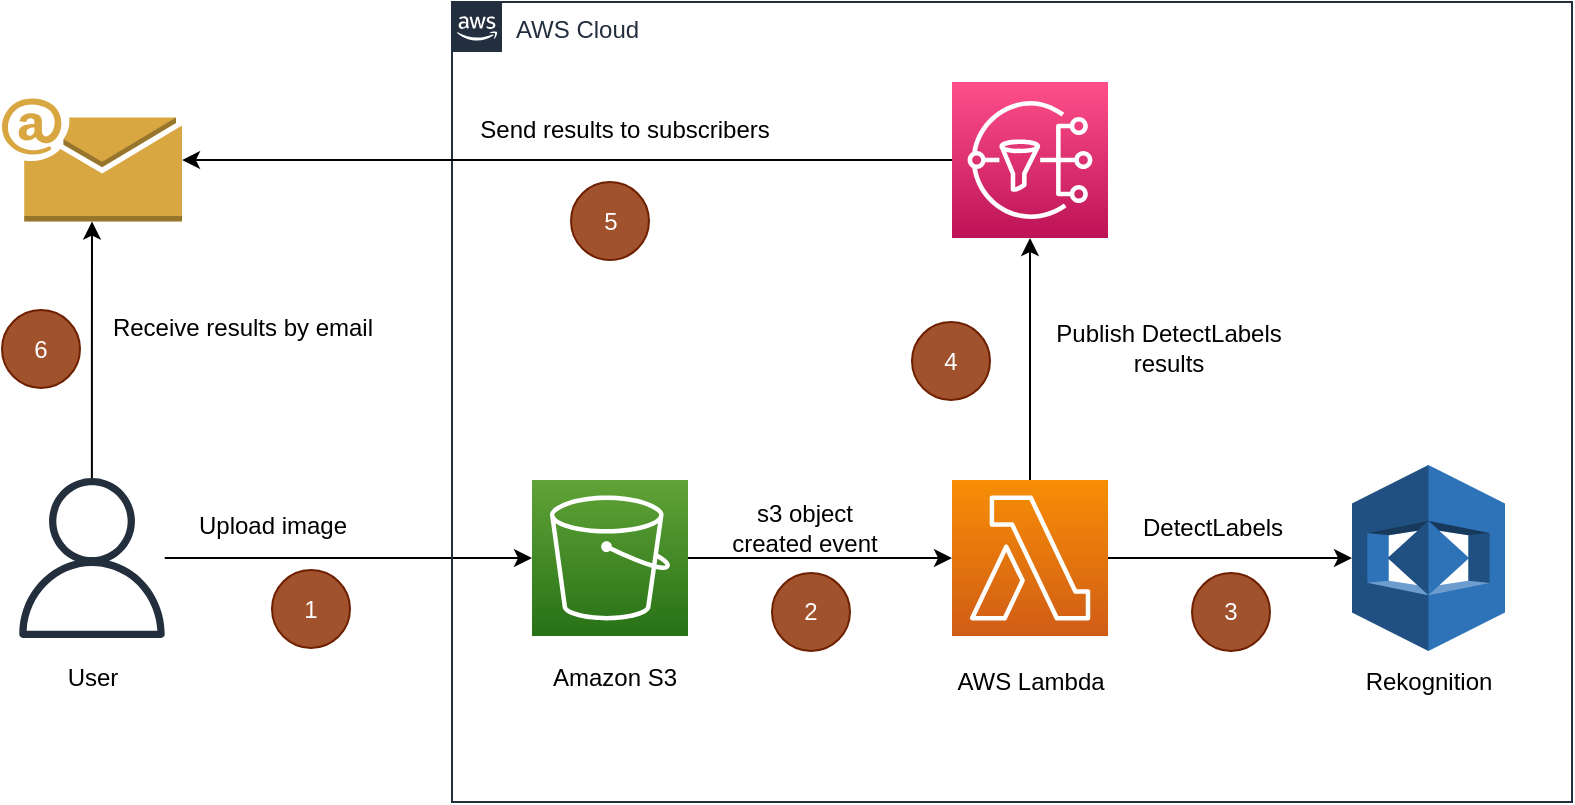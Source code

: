 <mxfile version="21.2.8" type="device">
  <diagram name="Page-1" id="Al5wAapHEoJ9mFh7ojYQ">
    <mxGraphModel dx="1098" dy="828" grid="1" gridSize="10" guides="1" tooltips="1" connect="1" arrows="1" fold="1" page="1" pageScale="1" pageWidth="827" pageHeight="1169" math="0" shadow="0">
      <root>
        <mxCell id="0" />
        <mxCell id="1" parent="0" />
        <mxCell id="_oVkWMi1TpzWu_-3pJtZ-10" style="edgeStyle=orthogonalEdgeStyle;rounded=0;orthogonalLoop=1;jettySize=auto;html=1;entryX=0;entryY=0.5;entryDx=0;entryDy=0;entryPerimeter=0;" edge="1" parent="1" source="_oVkWMi1TpzWu_-3pJtZ-1" target="_oVkWMi1TpzWu_-3pJtZ-4">
          <mxGeometry relative="1" as="geometry" />
        </mxCell>
        <mxCell id="_oVkWMi1TpzWu_-3pJtZ-24" style="edgeStyle=orthogonalEdgeStyle;rounded=0;orthogonalLoop=1;jettySize=auto;html=1;" edge="1" parent="1" source="_oVkWMi1TpzWu_-3pJtZ-1" target="_oVkWMi1TpzWu_-3pJtZ-8">
          <mxGeometry relative="1" as="geometry" />
        </mxCell>
        <mxCell id="_oVkWMi1TpzWu_-3pJtZ-1" value="" style="sketch=0;outlineConnect=0;fontColor=#232F3E;gradientColor=none;fillColor=#232F3D;strokeColor=none;dashed=0;verticalLabelPosition=bottom;verticalAlign=top;align=center;html=1;fontSize=12;fontStyle=0;aspect=fixed;pointerEvents=1;shape=mxgraph.aws4.user;" vertex="1" parent="1">
          <mxGeometry x="20" y="438" width="80" height="80" as="geometry" />
        </mxCell>
        <mxCell id="_oVkWMi1TpzWu_-3pJtZ-3" value="AWS Cloud" style="points=[[0,0],[0.25,0],[0.5,0],[0.75,0],[1,0],[1,0.25],[1,0.5],[1,0.75],[1,1],[0.75,1],[0.5,1],[0.25,1],[0,1],[0,0.75],[0,0.5],[0,0.25]];outlineConnect=0;gradientColor=none;html=1;whiteSpace=wrap;fontSize=12;fontStyle=0;container=1;pointerEvents=0;collapsible=0;recursiveResize=0;shape=mxgraph.aws4.group;grIcon=mxgraph.aws4.group_aws_cloud_alt;strokeColor=#232F3E;fillColor=none;verticalAlign=top;align=left;spacingLeft=30;fontColor=#232F3E;dashed=0;" vertex="1" parent="1">
          <mxGeometry x="240" y="200" width="560" height="400" as="geometry" />
        </mxCell>
        <mxCell id="_oVkWMi1TpzWu_-3pJtZ-15" style="edgeStyle=orthogonalEdgeStyle;rounded=0;orthogonalLoop=1;jettySize=auto;html=1;entryX=0;entryY=0.5;entryDx=0;entryDy=0;entryPerimeter=0;" edge="1" parent="_oVkWMi1TpzWu_-3pJtZ-3" source="_oVkWMi1TpzWu_-3pJtZ-4" target="_oVkWMi1TpzWu_-3pJtZ-5">
          <mxGeometry relative="1" as="geometry" />
        </mxCell>
        <mxCell id="_oVkWMi1TpzWu_-3pJtZ-4" value="" style="sketch=0;points=[[0,0,0],[0.25,0,0],[0.5,0,0],[0.75,0,0],[1,0,0],[0,1,0],[0.25,1,0],[0.5,1,0],[0.75,1,0],[1,1,0],[0,0.25,0],[0,0.5,0],[0,0.75,0],[1,0.25,0],[1,0.5,0],[1,0.75,0]];outlineConnect=0;fontColor=#232F3E;gradientColor=#60A337;gradientDirection=north;fillColor=#277116;strokeColor=#ffffff;dashed=0;verticalLabelPosition=bottom;verticalAlign=top;align=center;html=1;fontSize=12;fontStyle=0;aspect=fixed;shape=mxgraph.aws4.resourceIcon;resIcon=mxgraph.aws4.s3;" vertex="1" parent="_oVkWMi1TpzWu_-3pJtZ-3">
          <mxGeometry x="40" y="239" width="78" height="78" as="geometry" />
        </mxCell>
        <mxCell id="_oVkWMi1TpzWu_-3pJtZ-18" style="edgeStyle=orthogonalEdgeStyle;rounded=0;orthogonalLoop=1;jettySize=auto;html=1;entryX=0;entryY=0.5;entryDx=0;entryDy=0;entryPerimeter=0;" edge="1" parent="_oVkWMi1TpzWu_-3pJtZ-3" source="_oVkWMi1TpzWu_-3pJtZ-5" target="_oVkWMi1TpzWu_-3pJtZ-7">
          <mxGeometry relative="1" as="geometry" />
        </mxCell>
        <mxCell id="_oVkWMi1TpzWu_-3pJtZ-21" style="edgeStyle=orthogonalEdgeStyle;rounded=0;orthogonalLoop=1;jettySize=auto;html=1;" edge="1" parent="_oVkWMi1TpzWu_-3pJtZ-3" source="_oVkWMi1TpzWu_-3pJtZ-5" target="_oVkWMi1TpzWu_-3pJtZ-6">
          <mxGeometry relative="1" as="geometry" />
        </mxCell>
        <mxCell id="_oVkWMi1TpzWu_-3pJtZ-5" value="" style="sketch=0;points=[[0,0,0],[0.25,0,0],[0.5,0,0],[0.75,0,0],[1,0,0],[0,1,0],[0.25,1,0],[0.5,1,0],[0.75,1,0],[1,1,0],[0,0.25,0],[0,0.5,0],[0,0.75,0],[1,0.25,0],[1,0.5,0],[1,0.75,0]];outlineConnect=0;fontColor=#232F3E;gradientColor=#F78E04;gradientDirection=north;fillColor=#D05C17;strokeColor=#ffffff;dashed=0;verticalLabelPosition=bottom;verticalAlign=top;align=center;html=1;fontSize=12;fontStyle=0;aspect=fixed;shape=mxgraph.aws4.resourceIcon;resIcon=mxgraph.aws4.lambda;" vertex="1" parent="_oVkWMi1TpzWu_-3pJtZ-3">
          <mxGeometry x="250" y="239" width="78" height="78" as="geometry" />
        </mxCell>
        <mxCell id="_oVkWMi1TpzWu_-3pJtZ-6" value="" style="sketch=0;points=[[0,0,0],[0.25,0,0],[0.5,0,0],[0.75,0,0],[1,0,0],[0,1,0],[0.25,1,0],[0.5,1,0],[0.75,1,0],[1,1,0],[0,0.25,0],[0,0.5,0],[0,0.75,0],[1,0.25,0],[1,0.5,0],[1,0.75,0]];outlineConnect=0;fontColor=#232F3E;gradientColor=#FF4F8B;gradientDirection=north;fillColor=#BC1356;strokeColor=#ffffff;dashed=0;verticalLabelPosition=bottom;verticalAlign=top;align=center;html=1;fontSize=12;fontStyle=0;aspect=fixed;shape=mxgraph.aws4.resourceIcon;resIcon=mxgraph.aws4.sns;" vertex="1" parent="_oVkWMi1TpzWu_-3pJtZ-3">
          <mxGeometry x="250" y="40" width="78" height="78" as="geometry" />
        </mxCell>
        <mxCell id="_oVkWMi1TpzWu_-3pJtZ-7" value="" style="outlineConnect=0;dashed=0;verticalLabelPosition=bottom;verticalAlign=top;align=center;html=1;shape=mxgraph.aws3.rekognition;fillColor=#2E73B8;gradientColor=none;" vertex="1" parent="_oVkWMi1TpzWu_-3pJtZ-3">
          <mxGeometry x="450" y="231.5" width="76.5" height="93" as="geometry" />
        </mxCell>
        <mxCell id="_oVkWMi1TpzWu_-3pJtZ-17" value="AWS Lambda" style="text;html=1;align=center;verticalAlign=middle;resizable=0;points=[];autosize=1;strokeColor=none;fillColor=none;" vertex="1" parent="_oVkWMi1TpzWu_-3pJtZ-3">
          <mxGeometry x="239" y="324.5" width="100" height="30" as="geometry" />
        </mxCell>
        <mxCell id="_oVkWMi1TpzWu_-3pJtZ-19" value="DetectLabels" style="text;html=1;align=center;verticalAlign=middle;resizable=0;points=[];autosize=1;strokeColor=none;fillColor=none;" vertex="1" parent="_oVkWMi1TpzWu_-3pJtZ-3">
          <mxGeometry x="335" y="248" width="90" height="30" as="geometry" />
        </mxCell>
        <mxCell id="_oVkWMi1TpzWu_-3pJtZ-20" value="Rekognition" style="text;html=1;align=center;verticalAlign=middle;resizable=0;points=[];autosize=1;strokeColor=none;fillColor=none;" vertex="1" parent="_oVkWMi1TpzWu_-3pJtZ-3">
          <mxGeometry x="443.25" y="324.5" width="90" height="30" as="geometry" />
        </mxCell>
        <mxCell id="_oVkWMi1TpzWu_-3pJtZ-28" value="2" style="ellipse;whiteSpace=wrap;html=1;aspect=fixed;fillColor=#a0522d;strokeColor=#6D1F00;fontColor=#ffffff;" vertex="1" parent="_oVkWMi1TpzWu_-3pJtZ-3">
          <mxGeometry x="160" y="285.5" width="39" height="39" as="geometry" />
        </mxCell>
        <mxCell id="_oVkWMi1TpzWu_-3pJtZ-29" value="3" style="ellipse;whiteSpace=wrap;html=1;aspect=fixed;fillColor=#a0522d;strokeColor=#6D1F00;fontColor=#ffffff;" vertex="1" parent="_oVkWMi1TpzWu_-3pJtZ-3">
          <mxGeometry x="370" y="285.5" width="39" height="39" as="geometry" />
        </mxCell>
        <mxCell id="_oVkWMi1TpzWu_-3pJtZ-30" value="4" style="ellipse;whiteSpace=wrap;html=1;aspect=fixed;fillColor=#a0522d;strokeColor=#6D1F00;fontColor=#ffffff;" vertex="1" parent="_oVkWMi1TpzWu_-3pJtZ-3">
          <mxGeometry x="230" y="160" width="39" height="39" as="geometry" />
        </mxCell>
        <mxCell id="_oVkWMi1TpzWu_-3pJtZ-31" value="5" style="ellipse;whiteSpace=wrap;html=1;aspect=fixed;fillColor=#a0522d;strokeColor=#6D1F00;fontColor=#ffffff;" vertex="1" parent="_oVkWMi1TpzWu_-3pJtZ-3">
          <mxGeometry x="59.5" y="90" width="39" height="39" as="geometry" />
        </mxCell>
        <mxCell id="_oVkWMi1TpzWu_-3pJtZ-8" value="" style="outlineConnect=0;dashed=0;verticalLabelPosition=bottom;verticalAlign=top;align=center;html=1;shape=mxgraph.aws3.email;fillColor=#D9A741;gradientColor=none;" vertex="1" parent="1">
          <mxGeometry x="15" y="248.25" width="90" height="61.5" as="geometry" />
        </mxCell>
        <mxCell id="_oVkWMi1TpzWu_-3pJtZ-11" value="Upload image" style="text;html=1;align=center;verticalAlign=middle;resizable=0;points=[];autosize=1;strokeColor=none;fillColor=none;" vertex="1" parent="1">
          <mxGeometry x="100" y="447" width="100" height="30" as="geometry" />
        </mxCell>
        <mxCell id="_oVkWMi1TpzWu_-3pJtZ-13" value="User" style="text;html=1;align=center;verticalAlign=middle;resizable=0;points=[];autosize=1;strokeColor=none;fillColor=none;" vertex="1" parent="1">
          <mxGeometry x="35" y="523" width="50" height="30" as="geometry" />
        </mxCell>
        <mxCell id="_oVkWMi1TpzWu_-3pJtZ-14" value="Amazon S3" style="text;html=1;align=center;verticalAlign=middle;resizable=0;points=[];autosize=1;strokeColor=none;fillColor=none;" vertex="1" parent="1">
          <mxGeometry x="276" y="523" width="90" height="30" as="geometry" />
        </mxCell>
        <mxCell id="_oVkWMi1TpzWu_-3pJtZ-16" value="s3 object &lt;br&gt;created event" style="text;html=1;align=center;verticalAlign=middle;resizable=0;points=[];autosize=1;strokeColor=none;fillColor=none;" vertex="1" parent="1">
          <mxGeometry x="366" y="443" width="100" height="40" as="geometry" />
        </mxCell>
        <mxCell id="_oVkWMi1TpzWu_-3pJtZ-22" value="Publish DetectLabels&lt;br&gt;results" style="text;html=1;align=center;verticalAlign=middle;resizable=0;points=[];autosize=1;strokeColor=none;fillColor=none;" vertex="1" parent="1">
          <mxGeometry x="528" y="353" width="140" height="40" as="geometry" />
        </mxCell>
        <mxCell id="_oVkWMi1TpzWu_-3pJtZ-23" style="edgeStyle=orthogonalEdgeStyle;rounded=0;orthogonalLoop=1;jettySize=auto;html=1;" edge="1" parent="1" source="_oVkWMi1TpzWu_-3pJtZ-6" target="_oVkWMi1TpzWu_-3pJtZ-8">
          <mxGeometry relative="1" as="geometry" />
        </mxCell>
        <mxCell id="_oVkWMi1TpzWu_-3pJtZ-25" value="Send results to subscribers" style="text;html=1;align=center;verticalAlign=middle;resizable=0;points=[];autosize=1;strokeColor=none;fillColor=none;" vertex="1" parent="1">
          <mxGeometry x="241" y="249" width="170" height="30" as="geometry" />
        </mxCell>
        <mxCell id="_oVkWMi1TpzWu_-3pJtZ-26" value="Receive results by email" style="text;html=1;align=center;verticalAlign=middle;resizable=0;points=[];autosize=1;strokeColor=none;fillColor=none;" vertex="1" parent="1">
          <mxGeometry x="60" y="348" width="150" height="30" as="geometry" />
        </mxCell>
        <mxCell id="_oVkWMi1TpzWu_-3pJtZ-27" value="1" style="ellipse;whiteSpace=wrap;html=1;aspect=fixed;fillColor=#a0522d;strokeColor=#6D1F00;fontColor=#ffffff;" vertex="1" parent="1">
          <mxGeometry x="150" y="484" width="39" height="39" as="geometry" />
        </mxCell>
        <mxCell id="_oVkWMi1TpzWu_-3pJtZ-32" value="6" style="ellipse;whiteSpace=wrap;html=1;aspect=fixed;fillColor=#a0522d;strokeColor=#6D1F00;fontColor=#ffffff;" vertex="1" parent="1">
          <mxGeometry x="15" y="354" width="39" height="39" as="geometry" />
        </mxCell>
      </root>
    </mxGraphModel>
  </diagram>
</mxfile>
